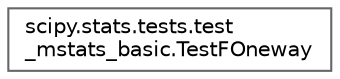 digraph "Graphical Class Hierarchy"
{
 // LATEX_PDF_SIZE
  bgcolor="transparent";
  edge [fontname=Helvetica,fontsize=10,labelfontname=Helvetica,labelfontsize=10];
  node [fontname=Helvetica,fontsize=10,shape=box,height=0.2,width=0.4];
  rankdir="LR";
  Node0 [id="Node000000",label="scipy.stats.tests.test\l_mstats_basic.TestFOneway",height=0.2,width=0.4,color="grey40", fillcolor="white", style="filled",URL="$df/d65/classscipy_1_1stats_1_1tests_1_1test__mstats__basic_1_1TestFOneway.html",tooltip=" "];
}
